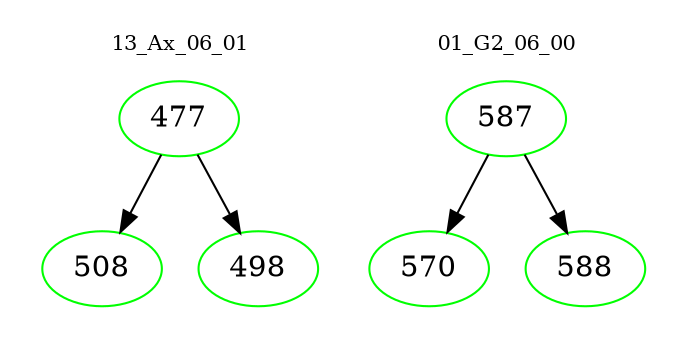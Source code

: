 digraph{
subgraph cluster_0 {
color = white
label = "13_Ax_06_01";
fontsize=10;
T0_477 [label="477", color="green"]
T0_477 -> T0_508 [color="black"]
T0_508 [label="508", color="green"]
T0_477 -> T0_498 [color="black"]
T0_498 [label="498", color="green"]
}
subgraph cluster_1 {
color = white
label = "01_G2_06_00";
fontsize=10;
T1_587 [label="587", color="green"]
T1_587 -> T1_570 [color="black"]
T1_570 [label="570", color="green"]
T1_587 -> T1_588 [color="black"]
T1_588 [label="588", color="green"]
}
}

